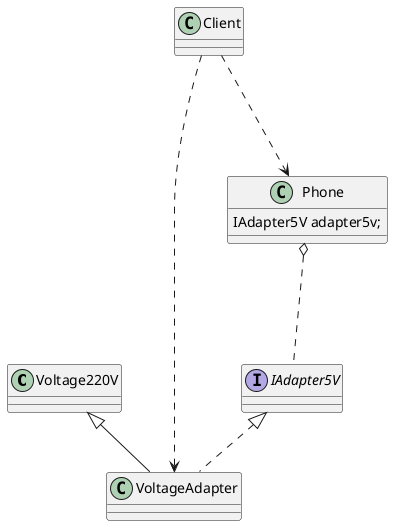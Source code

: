 @startuml
'https://plantuml.com/class-diagram


class Voltage220V{}

interface IAdapter5V{}

class VoltageAdapter extends Voltage220V implements IAdapter5V{
}

class Phone{
    IAdapter5V adapter5v;
}

Phone o... IAdapter5V

Client ...>Phone
Client ...>VoltageAdapter


@enduml